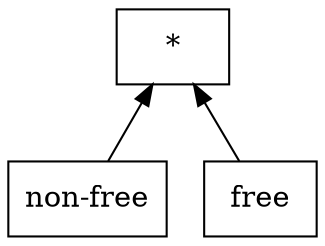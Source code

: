 digraph G { 
 rankdir=BT;
 subgraph ba { 
1 [shape=record,label="{non-free}"];
2 [shape=record,label="{free}"];
3 [shape=record,label="{*}"];
1 -> 3
2 -> 3
}}